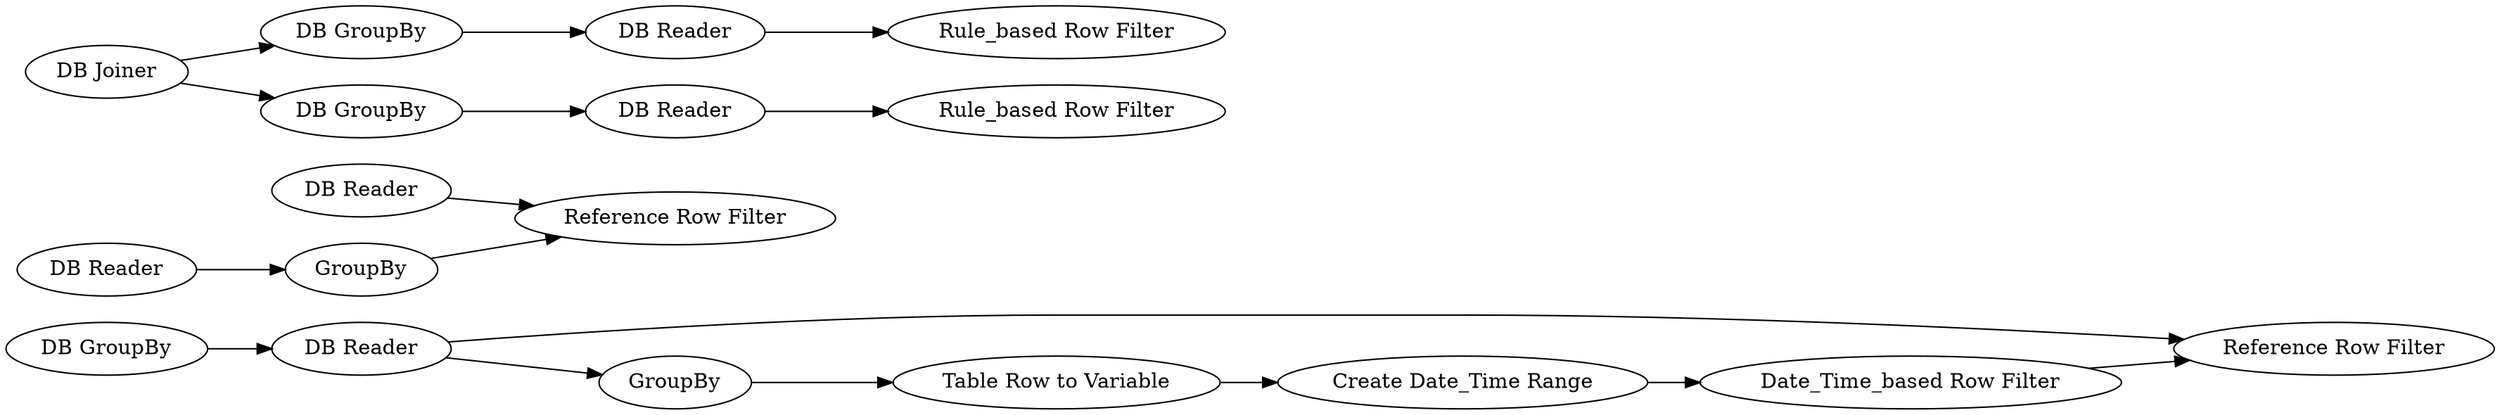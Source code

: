 digraph {
	134 -> 130
	123 -> 124
	129 -> 130
	135 -> 139
	128 -> 129
	140 -> 141
	120 -> 123
	133 -> 131
	135 -> 138
	139 -> 140
	131 -> 134
	129 -> 132
	132 -> 133
	136 -> 137
	138 -> 136
	126 -> 124
	133 [label="Table Row to Variable"]
	123 [label=GroupBy]
	120 [label="DB Reader"]
	126 [label="DB Reader"]
	137 [label="Rule_based Row Filter"]
	139 [label="DB GroupBy"]
	140 [label="DB Reader"]
	136 [label="DB Reader"]
	131 [label="Create Date_Time Range"]
	129 [label="DB Reader"]
	138 [label="DB GroupBy"]
	124 [label="Reference Row Filter"]
	130 [label="Reference Row Filter"]
	135 [label="DB Joiner"]
	134 [label="Date_Time_based Row Filter"]
	128 [label="DB GroupBy"]
	141 [label="Rule_based Row Filter"]
	132 [label=GroupBy]
	rankdir=LR
}
